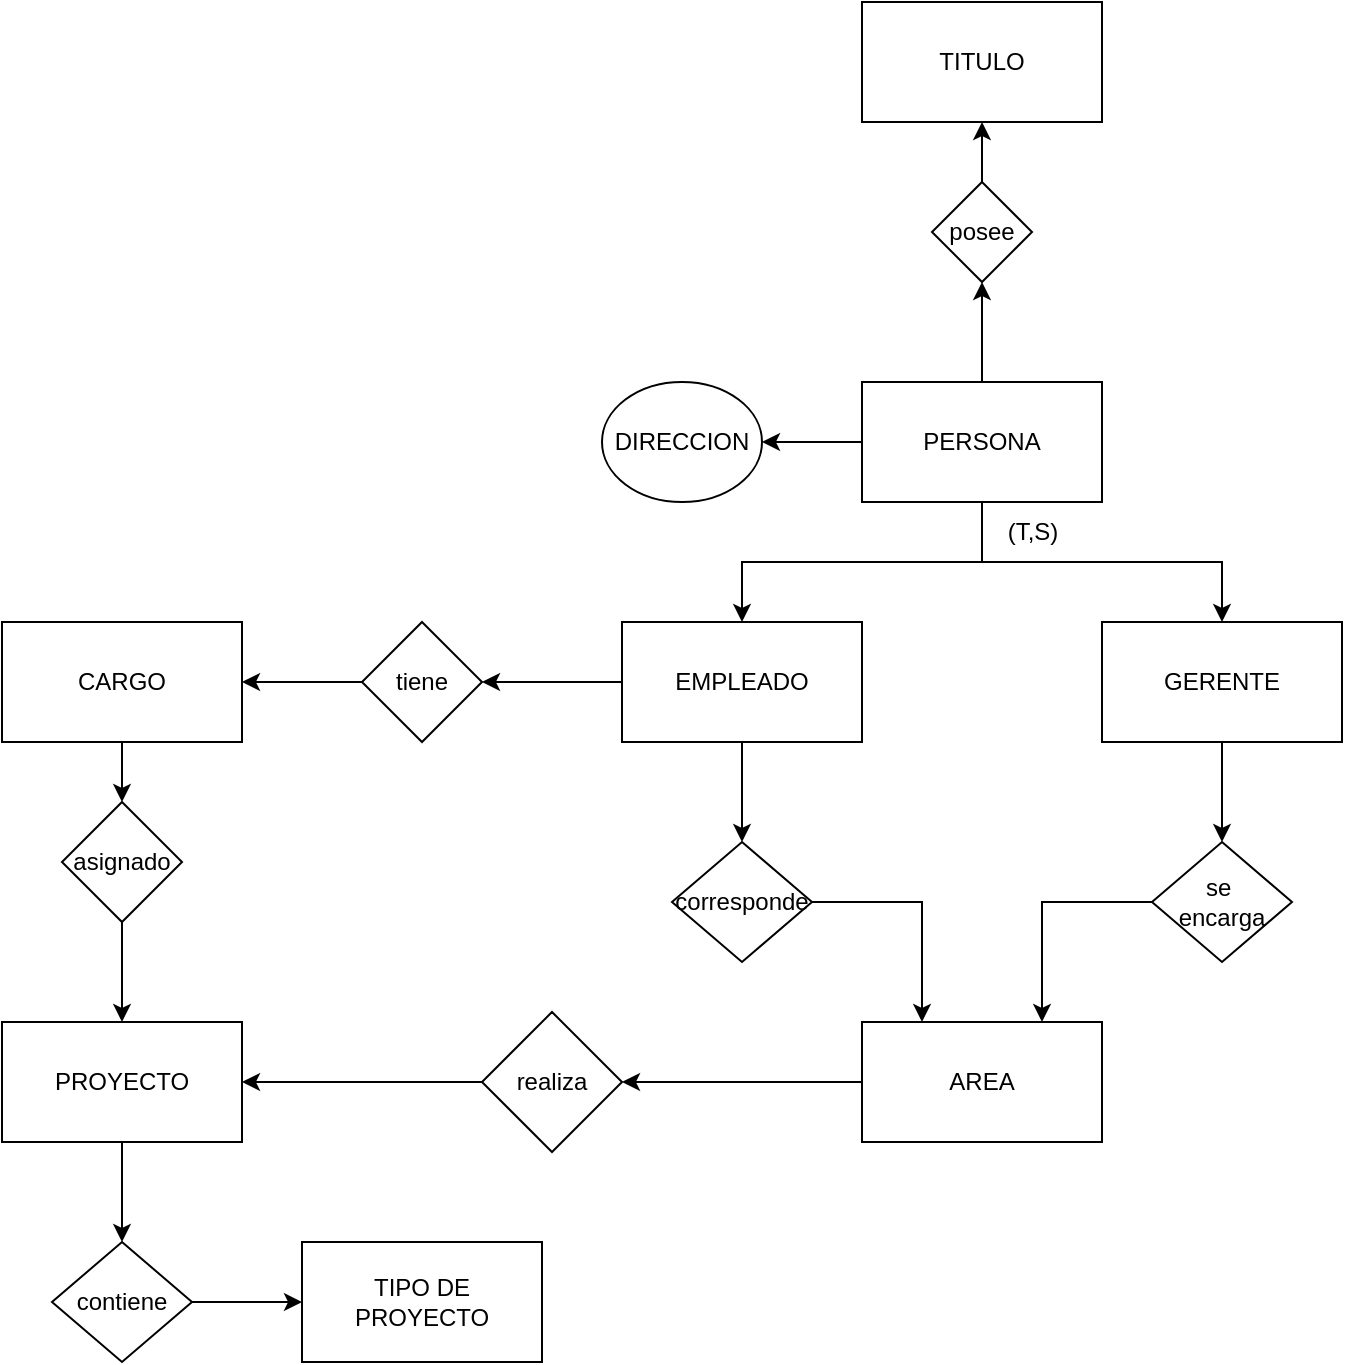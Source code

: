 <mxfile version="24.7.8">
  <diagram name="Página-1" id="MI5HquCPMQ2WDsqj7IQv">
    <mxGraphModel dx="1100" dy="665" grid="1" gridSize="10" guides="1" tooltips="1" connect="1" arrows="1" fold="1" page="1" pageScale="1" pageWidth="827" pageHeight="1169" math="0" shadow="0">
      <root>
        <mxCell id="0" />
        <mxCell id="1" parent="0" />
        <mxCell id="uESIzhDvVwOTqQSolOpy-28" value="" style="edgeStyle=orthogonalEdgeStyle;rounded=0;orthogonalLoop=1;jettySize=auto;html=1;" edge="1" parent="1" source="uESIzhDvVwOTqQSolOpy-1" target="uESIzhDvVwOTqQSolOpy-27">
          <mxGeometry relative="1" as="geometry" />
        </mxCell>
        <mxCell id="uESIzhDvVwOTqQSolOpy-1" value="AREA" style="whiteSpace=wrap;html=1;" vertex="1" parent="1">
          <mxGeometry x="520" y="510" width="120" height="60" as="geometry" />
        </mxCell>
        <mxCell id="uESIzhDvVwOTqQSolOpy-9" value="" style="edgeStyle=orthogonalEdgeStyle;rounded=0;orthogonalLoop=1;jettySize=auto;html=1;" edge="1" parent="1" source="uESIzhDvVwOTqQSolOpy-2" target="uESIzhDvVwOTqQSolOpy-8">
          <mxGeometry relative="1" as="geometry" />
        </mxCell>
        <mxCell id="uESIzhDvVwOTqQSolOpy-18" value="" style="edgeStyle=orthogonalEdgeStyle;rounded=0;orthogonalLoop=1;jettySize=auto;html=1;" edge="1" parent="1" source="uESIzhDvVwOTqQSolOpy-2" target="uESIzhDvVwOTqQSolOpy-17">
          <mxGeometry relative="1" as="geometry" />
        </mxCell>
        <mxCell id="uESIzhDvVwOTqQSolOpy-2" value="EMPLEADO" style="whiteSpace=wrap;html=1;" vertex="1" parent="1">
          <mxGeometry x="400" y="310" width="120" height="60" as="geometry" />
        </mxCell>
        <mxCell id="uESIzhDvVwOTqQSolOpy-13" value="" style="edgeStyle=orthogonalEdgeStyle;rounded=0;orthogonalLoop=1;jettySize=auto;html=1;" edge="1" parent="1" source="uESIzhDvVwOTqQSolOpy-3" target="uESIzhDvVwOTqQSolOpy-12">
          <mxGeometry relative="1" as="geometry" />
        </mxCell>
        <mxCell id="uESIzhDvVwOTqQSolOpy-3" value="GERENTE" style="whiteSpace=wrap;html=1;" vertex="1" parent="1">
          <mxGeometry x="640" y="310" width="120" height="60" as="geometry" />
        </mxCell>
        <mxCell id="uESIzhDvVwOTqQSolOpy-5" style="edgeStyle=orthogonalEdgeStyle;rounded=0;orthogonalLoop=1;jettySize=auto;html=1;entryX=0.5;entryY=0;entryDx=0;entryDy=0;" edge="1" parent="1" source="uESIzhDvVwOTqQSolOpy-4" target="uESIzhDvVwOTqQSolOpy-2">
          <mxGeometry relative="1" as="geometry" />
        </mxCell>
        <mxCell id="uESIzhDvVwOTqQSolOpy-6" style="edgeStyle=orthogonalEdgeStyle;rounded=0;orthogonalLoop=1;jettySize=auto;html=1;" edge="1" parent="1" source="uESIzhDvVwOTqQSolOpy-4" target="uESIzhDvVwOTqQSolOpy-3">
          <mxGeometry relative="1" as="geometry" />
        </mxCell>
        <mxCell id="uESIzhDvVwOTqQSolOpy-31" value="" style="edgeStyle=orthogonalEdgeStyle;rounded=0;orthogonalLoop=1;jettySize=auto;html=1;" edge="1" parent="1" source="uESIzhDvVwOTqQSolOpy-4" target="uESIzhDvVwOTqQSolOpy-30">
          <mxGeometry relative="1" as="geometry" />
        </mxCell>
        <mxCell id="uESIzhDvVwOTqQSolOpy-34" value="" style="edgeStyle=orthogonalEdgeStyle;rounded=0;orthogonalLoop=1;jettySize=auto;html=1;" edge="1" parent="1" source="uESIzhDvVwOTqQSolOpy-4" target="uESIzhDvVwOTqQSolOpy-33">
          <mxGeometry relative="1" as="geometry" />
        </mxCell>
        <mxCell id="uESIzhDvVwOTqQSolOpy-4" value="PERSONA" style="whiteSpace=wrap;html=1;" vertex="1" parent="1">
          <mxGeometry x="520" y="190" width="120" height="60" as="geometry" />
        </mxCell>
        <mxCell id="uESIzhDvVwOTqQSolOpy-7" value="(T,S)" style="text;html=1;align=center;verticalAlign=middle;resizable=0;points=[];autosize=1;strokeColor=none;fillColor=none;" vertex="1" parent="1">
          <mxGeometry x="580" y="250" width="50" height="30" as="geometry" />
        </mxCell>
        <mxCell id="uESIzhDvVwOTqQSolOpy-10" style="edgeStyle=orthogonalEdgeStyle;rounded=0;orthogonalLoop=1;jettySize=auto;html=1;entryX=0.25;entryY=0;entryDx=0;entryDy=0;" edge="1" parent="1" source="uESIzhDvVwOTqQSolOpy-8" target="uESIzhDvVwOTqQSolOpy-1">
          <mxGeometry relative="1" as="geometry" />
        </mxCell>
        <mxCell id="uESIzhDvVwOTqQSolOpy-8" value="corresponde" style="rhombus;whiteSpace=wrap;html=1;" vertex="1" parent="1">
          <mxGeometry x="425" y="420" width="70" height="60" as="geometry" />
        </mxCell>
        <mxCell id="uESIzhDvVwOTqQSolOpy-14" style="edgeStyle=orthogonalEdgeStyle;rounded=0;orthogonalLoop=1;jettySize=auto;html=1;entryX=0.75;entryY=0;entryDx=0;entryDy=0;" edge="1" parent="1" source="uESIzhDvVwOTqQSolOpy-12" target="uESIzhDvVwOTqQSolOpy-1">
          <mxGeometry relative="1" as="geometry" />
        </mxCell>
        <mxCell id="uESIzhDvVwOTqQSolOpy-12" value="se&amp;nbsp;&lt;div&gt;encarga&lt;/div&gt;" style="rhombus;whiteSpace=wrap;html=1;" vertex="1" parent="1">
          <mxGeometry x="665" y="420" width="70" height="60" as="geometry" />
        </mxCell>
        <mxCell id="uESIzhDvVwOTqQSolOpy-24" value="" style="edgeStyle=orthogonalEdgeStyle;rounded=0;orthogonalLoop=1;jettySize=auto;html=1;" edge="1" parent="1" source="uESIzhDvVwOTqQSolOpy-15" target="uESIzhDvVwOTqQSolOpy-23">
          <mxGeometry relative="1" as="geometry" />
        </mxCell>
        <mxCell id="uESIzhDvVwOTqQSolOpy-15" value="PROYECTO" style="whiteSpace=wrap;html=1;" vertex="1" parent="1">
          <mxGeometry x="90" y="510" width="120" height="60" as="geometry" />
        </mxCell>
        <mxCell id="uESIzhDvVwOTqQSolOpy-21" value="" style="edgeStyle=orthogonalEdgeStyle;rounded=0;orthogonalLoop=1;jettySize=auto;html=1;" edge="1" parent="1" source="uESIzhDvVwOTqQSolOpy-16" target="uESIzhDvVwOTqQSolOpy-20">
          <mxGeometry relative="1" as="geometry" />
        </mxCell>
        <mxCell id="uESIzhDvVwOTqQSolOpy-16" value="CARGO" style="whiteSpace=wrap;html=1;" vertex="1" parent="1">
          <mxGeometry x="90" y="310" width="120" height="60" as="geometry" />
        </mxCell>
        <mxCell id="uESIzhDvVwOTqQSolOpy-19" value="" style="edgeStyle=orthogonalEdgeStyle;rounded=0;orthogonalLoop=1;jettySize=auto;html=1;" edge="1" parent="1" source="uESIzhDvVwOTqQSolOpy-17" target="uESIzhDvVwOTqQSolOpy-16">
          <mxGeometry relative="1" as="geometry" />
        </mxCell>
        <mxCell id="uESIzhDvVwOTqQSolOpy-17" value="tiene" style="rhombus;whiteSpace=wrap;html=1;" vertex="1" parent="1">
          <mxGeometry x="270" y="310" width="60" height="60" as="geometry" />
        </mxCell>
        <mxCell id="uESIzhDvVwOTqQSolOpy-22" value="" style="edgeStyle=orthogonalEdgeStyle;rounded=0;orthogonalLoop=1;jettySize=auto;html=1;" edge="1" parent="1" source="uESIzhDvVwOTqQSolOpy-20" target="uESIzhDvVwOTqQSolOpy-15">
          <mxGeometry relative="1" as="geometry" />
        </mxCell>
        <mxCell id="uESIzhDvVwOTqQSolOpy-20" value="asignado" style="rhombus;whiteSpace=wrap;html=1;" vertex="1" parent="1">
          <mxGeometry x="120" y="400" width="60" height="60" as="geometry" />
        </mxCell>
        <mxCell id="uESIzhDvVwOTqQSolOpy-26" value="" style="edgeStyle=orthogonalEdgeStyle;rounded=0;orthogonalLoop=1;jettySize=auto;html=1;" edge="1" parent="1" source="uESIzhDvVwOTqQSolOpy-23" target="uESIzhDvVwOTqQSolOpy-25">
          <mxGeometry relative="1" as="geometry" />
        </mxCell>
        <mxCell id="uESIzhDvVwOTqQSolOpy-23" value="contiene" style="rhombus;whiteSpace=wrap;html=1;" vertex="1" parent="1">
          <mxGeometry x="115" y="620" width="70" height="60" as="geometry" />
        </mxCell>
        <mxCell id="uESIzhDvVwOTqQSolOpy-25" value="TIPO DE PROYECTO" style="whiteSpace=wrap;html=1;" vertex="1" parent="1">
          <mxGeometry x="240" y="620" width="120" height="60" as="geometry" />
        </mxCell>
        <mxCell id="uESIzhDvVwOTqQSolOpy-29" style="edgeStyle=orthogonalEdgeStyle;rounded=0;orthogonalLoop=1;jettySize=auto;html=1;entryX=1;entryY=0.5;entryDx=0;entryDy=0;" edge="1" parent="1" source="uESIzhDvVwOTqQSolOpy-27" target="uESIzhDvVwOTqQSolOpy-15">
          <mxGeometry relative="1" as="geometry" />
        </mxCell>
        <mxCell id="uESIzhDvVwOTqQSolOpy-27" value="realiza" style="rhombus;whiteSpace=wrap;html=1;" vertex="1" parent="1">
          <mxGeometry x="330" y="505" width="70" height="70" as="geometry" />
        </mxCell>
        <mxCell id="uESIzhDvVwOTqQSolOpy-30" value="DIRECCION" style="ellipse;whiteSpace=wrap;html=1;" vertex="1" parent="1">
          <mxGeometry x="390" y="190" width="80" height="60" as="geometry" />
        </mxCell>
        <mxCell id="uESIzhDvVwOTqQSolOpy-32" value="TITULO" style="whiteSpace=wrap;html=1;" vertex="1" parent="1">
          <mxGeometry x="520" width="120" height="60" as="geometry" />
        </mxCell>
        <mxCell id="uESIzhDvVwOTqQSolOpy-35" value="" style="edgeStyle=orthogonalEdgeStyle;rounded=0;orthogonalLoop=1;jettySize=auto;html=1;" edge="1" parent="1" source="uESIzhDvVwOTqQSolOpy-33" target="uESIzhDvVwOTqQSolOpy-32">
          <mxGeometry relative="1" as="geometry" />
        </mxCell>
        <mxCell id="uESIzhDvVwOTqQSolOpy-33" value="posee" style="rhombus;whiteSpace=wrap;html=1;" vertex="1" parent="1">
          <mxGeometry x="555" y="90" width="50" height="50" as="geometry" />
        </mxCell>
      </root>
    </mxGraphModel>
  </diagram>
</mxfile>
